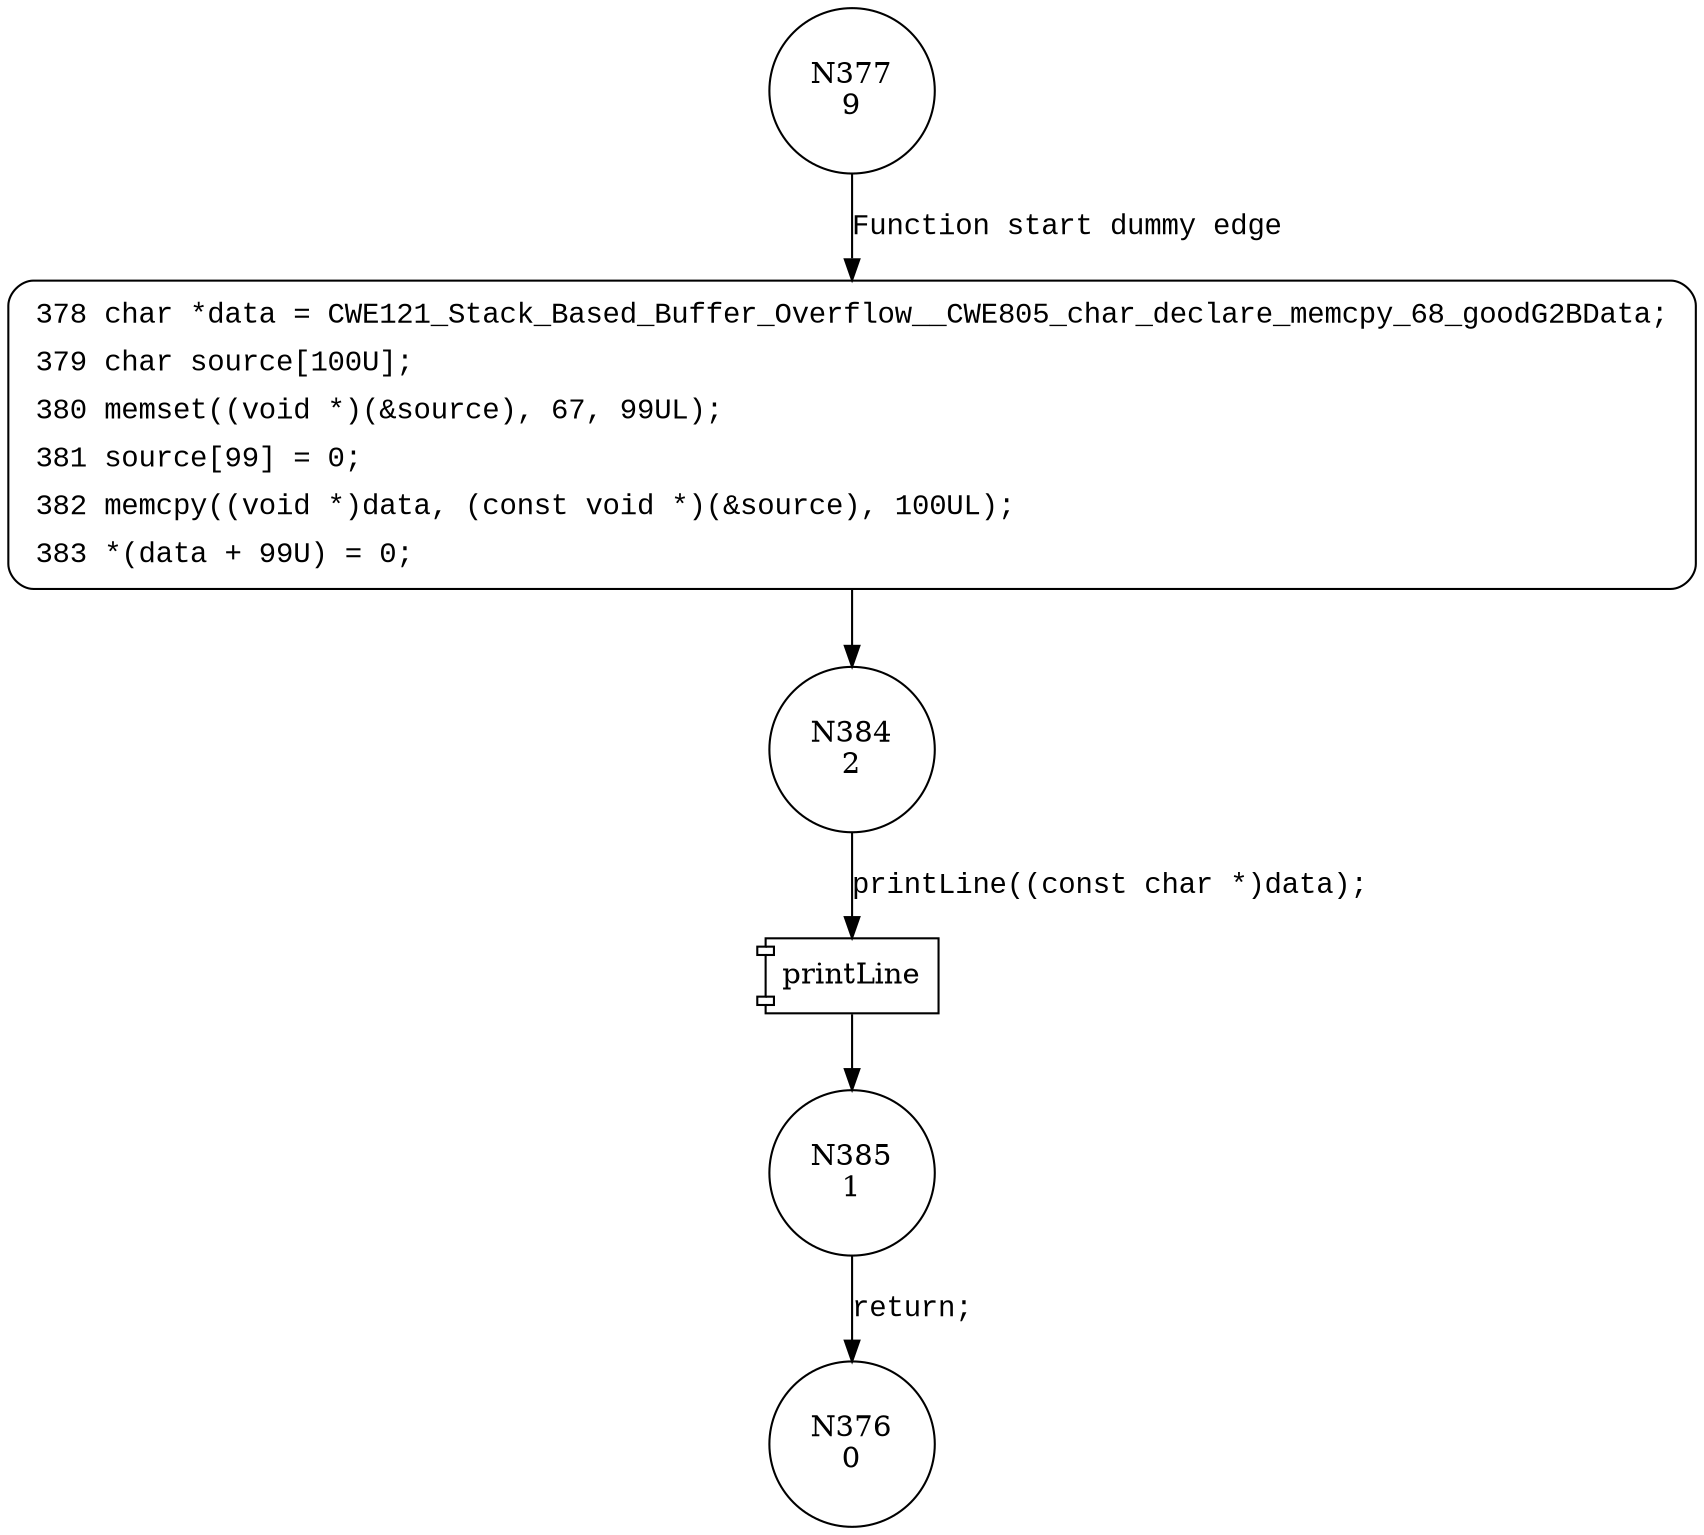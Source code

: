 digraph CWE121_Stack_Based_Buffer_Overflow__CWE805_char_declare_memcpy_68b_goodG2BSink {
377 [shape="circle" label="N377\n9"]
378 [shape="circle" label="N378\n8"]
384 [shape="circle" label="N384\n2"]
385 [shape="circle" label="N385\n1"]
376 [shape="circle" label="N376\n0"]
378 [style="filled,bold" penwidth="1" fillcolor="white" fontname="Courier New" shape="Mrecord" label=<<table border="0" cellborder="0" cellpadding="3" bgcolor="white"><tr><td align="right">378</td><td align="left">char *data = CWE121_Stack_Based_Buffer_Overflow__CWE805_char_declare_memcpy_68_goodG2BData;</td></tr><tr><td align="right">379</td><td align="left">char source[100U];</td></tr><tr><td align="right">380</td><td align="left">memset((void *)(&amp;source), 67, 99UL);</td></tr><tr><td align="right">381</td><td align="left">source[99] = 0;</td></tr><tr><td align="right">382</td><td align="left">memcpy((void *)data, (const void *)(&amp;source), 100UL);</td></tr><tr><td align="right">383</td><td align="left">*(data + 99U) = 0;</td></tr></table>>]
378 -> 384[label=""]
377 -> 378 [label="Function start dummy edge" fontname="Courier New"]
100032 [shape="component" label="printLine"]
384 -> 100032 [label="printLine((const char *)data);" fontname="Courier New"]
100032 -> 385 [label="" fontname="Courier New"]
385 -> 376 [label="return;" fontname="Courier New"]
}